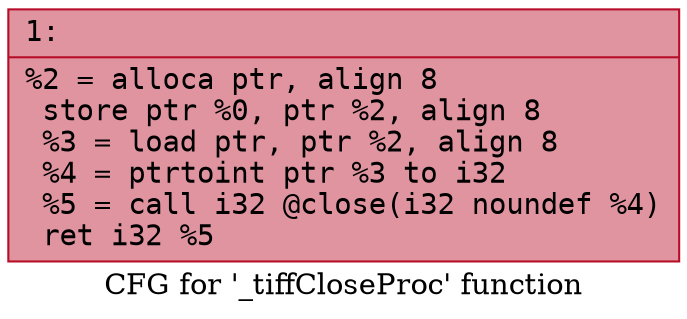 digraph "CFG for '_tiffCloseProc' function" {
	label="CFG for '_tiffCloseProc' function";

	Node0x600003532350 [shape=record,color="#b70d28ff", style=filled, fillcolor="#b70d2870" fontname="Courier",label="{1:\l|  %2 = alloca ptr, align 8\l  store ptr %0, ptr %2, align 8\l  %3 = load ptr, ptr %2, align 8\l  %4 = ptrtoint ptr %3 to i32\l  %5 = call i32 @close(i32 noundef %4)\l  ret i32 %5\l}"];
}
